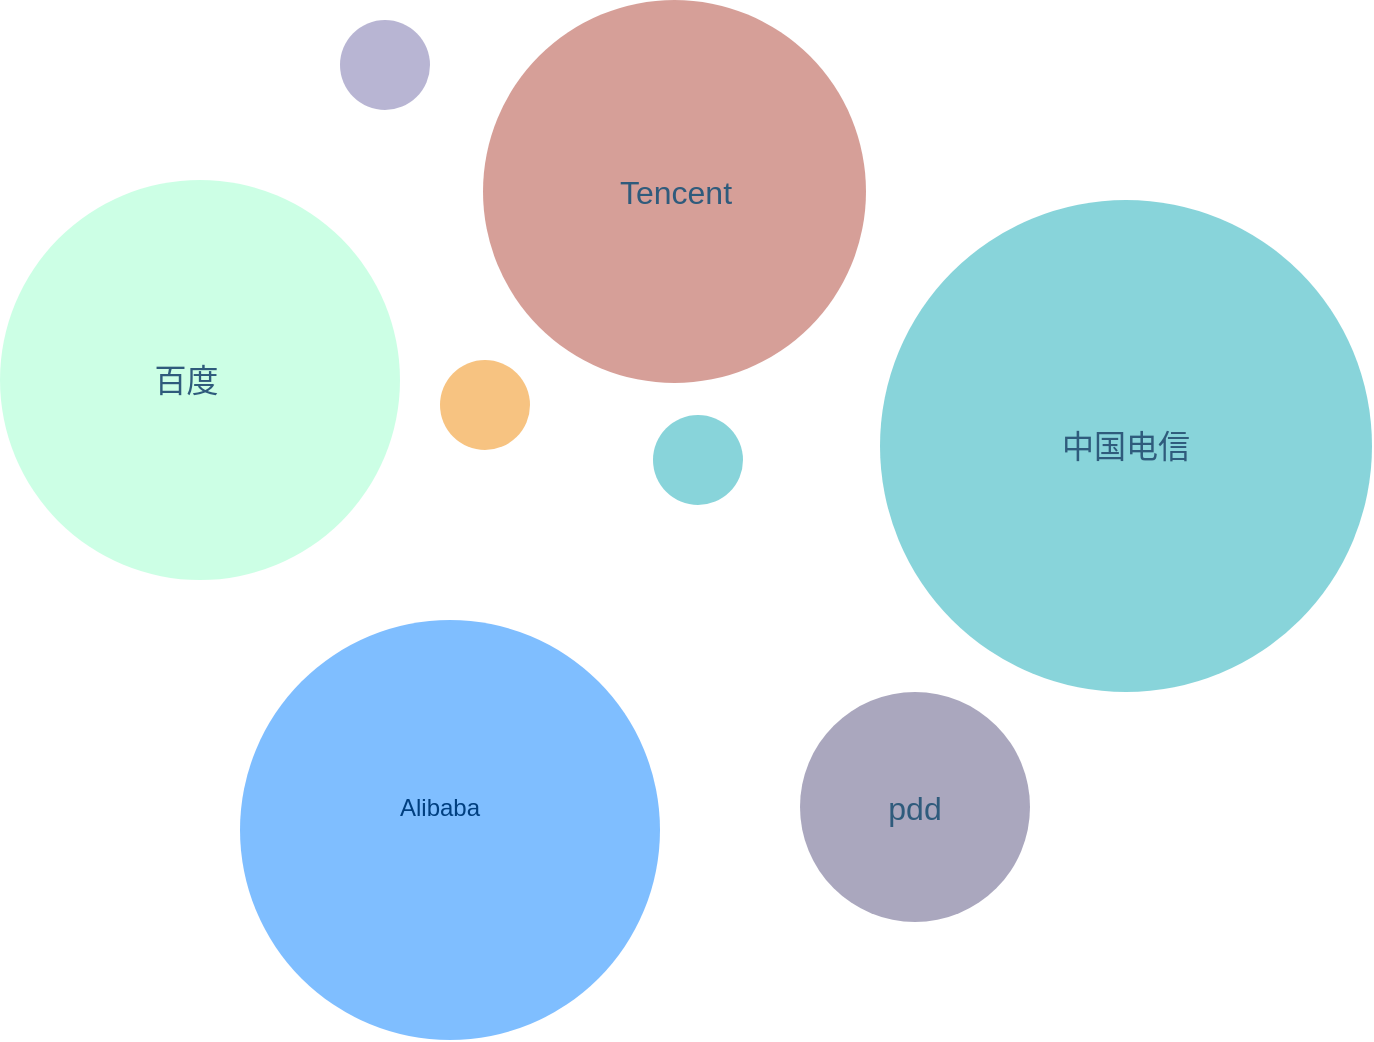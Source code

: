 <mxfile version="14.4.6" type="github">
  <diagram id="3228e29e-7158-1315-38df-8450db1d8a1d" name="Page-1">
    <mxGraphModel dx="2062" dy="1132" grid="1" gridSize="10" guides="1" tooltips="1" connect="1" arrows="1" fold="1" page="1" pageScale="1" pageWidth="1169" pageHeight="827" background="#ffffff" math="0" shadow="0">
      <root>
        <mxCell id="0" />
        <mxCell id="1" parent="0" />
        <mxCell id="21635" value="&lt;div style=&quot;text-align: center ; font-size: 16px&quot;&gt;&lt;br&gt;&lt;/div&gt;" style="ellipse;whiteSpace=wrap;html=1;aspect=fixed;rounded=1;shadow=0;glass=0;labelBackgroundColor=none;strokeColor=none;strokeWidth=1;fillColor=#F08705;gradientColor=none;fontFamily=Helvetica;fontSize=16;fontColor=#2F5B7C;align=center;opacity=50;verticalAlign=top;spacing=15;" parent="1" vertex="1">
          <mxGeometry x="330" y="430" width="45" height="45" as="geometry" />
        </mxCell>
        <mxCell id="21636" value="" style="ellipse;whiteSpace=wrap;html=1;aspect=fixed;rounded=1;shadow=0;glass=0;labelBackgroundColor=none;strokeColor=none;strokeWidth=1;fillColor=#736CA8;gradientColor=none;fontFamily=Helvetica;fontSize=16;fontColor=#2F5B7C;align=left;opacity=50;spacing=15;" parent="1" vertex="1">
          <mxGeometry x="280" y="260" width="45" height="45" as="geometry" />
        </mxCell>
        <mxCell id="21638" value="&amp;nbsp; &amp;nbsp; &amp;nbsp; &amp;nbsp; &amp;nbsp; &amp;nbsp; &amp;nbsp; 百度" style="ellipse;whiteSpace=wrap;html=1;aspect=fixed;rounded=1;shadow=0;glass=0;labelBackgroundColor=none;strokeColor=none;strokeWidth=1;fillColor=#99FFCC;gradientColor=none;fontFamily=Helvetica;fontSize=16;fontColor=#2F5B7C;align=left;opacity=50;spacing=15;" parent="1" vertex="1">
          <mxGeometry x="110" y="340" width="200" height="200" as="geometry" />
        </mxCell>
        <mxCell id="21643" value="中国电信" style="ellipse;whiteSpace=wrap;html=1;aspect=fixed;rounded=1;shadow=0;glass=0;labelBackgroundColor=none;strokeColor=none;strokeWidth=1;fillColor=#12AAB5;gradientColor=none;fontFamily=Helvetica;fontSize=16;fontColor=#2F5B7C;align=center;opacity=50;spacing=15;" parent="1" vertex="1">
          <mxGeometry x="550" y="350" width="246" height="246" as="geometry" />
        </mxCell>
        <mxCell id="21645" value="" style="ellipse;whiteSpace=wrap;html=1;aspect=fixed;rounded=1;shadow=0;glass=0;labelBackgroundColor=none;strokeColor=none;strokeWidth=1;fillColor=#12AAB5;gradientColor=none;fontFamily=Helvetica;fontSize=16;fontColor=#2F5B7C;align=center;opacity=50;spacing=15;" parent="1" vertex="1">
          <mxGeometry x="436.5" y="457.5" width="45" height="45" as="geometry" />
        </mxCell>
        <mxCell id="21646" value="Tencent" style="ellipse;whiteSpace=wrap;html=1;aspect=fixed;rounded=1;shadow=0;glass=0;labelBackgroundColor=none;strokeColor=none;strokeWidth=1;fillColor=#AE4132;gradientColor=none;fontFamily=Helvetica;fontSize=16;fontColor=#2F5B7C;align=center;opacity=50;spacing=15;" parent="1" vertex="1">
          <mxGeometry x="351.5" y="250" width="191.5" height="191.5" as="geometry" />
        </mxCell>
        <mxCell id="21647" value="pdd" style="ellipse;whiteSpace=wrap;html=1;aspect=fixed;rounded=1;shadow=0;glass=0;labelBackgroundColor=none;strokeColor=none;strokeWidth=1;fillColor=#56517E;gradientColor=none;fontFamily=Helvetica;fontSize=16;fontColor=#2F5B7C;align=center;opacity=50;spacing=15;" parent="1" vertex="1">
          <mxGeometry x="510" y="596" width="115" height="115" as="geometry" />
        </mxCell>
        <mxCell id="NgzGpNJQbL-RKRl9nfVc-21657" value="Alibaba" style="text;html=1;strokeColor=none;fillColor=none;align=center;verticalAlign=middle;whiteSpace=wrap;rounded=0;" vertex="1" parent="1">
          <mxGeometry x="310" y="643.5" width="40" height="20" as="geometry" />
        </mxCell>
        <object label="&lt;div style=&quot;text-align: center ; font-size: 16px&quot;&gt;&lt;br&gt;&lt;/div&gt;" id="21640">
          <mxCell style="ellipse;whiteSpace=wrap;html=1;aspect=fixed;rounded=1;shadow=0;glass=0;labelBackgroundColor=none;strokeColor=none;strokeWidth=1;fillColor=#007FFF;gradientColor=none;fontFamily=Helvetica;fontSize=16;fontColor=#2F5B7C;align=center;opacity=50;verticalAlign=bottom;spacingBottom=15;spacing=15;" parent="1" vertex="1">
            <mxGeometry x="230" y="560" width="210" height="210" as="geometry" />
          </mxCell>
        </object>
      </root>
    </mxGraphModel>
  </diagram>
</mxfile>

